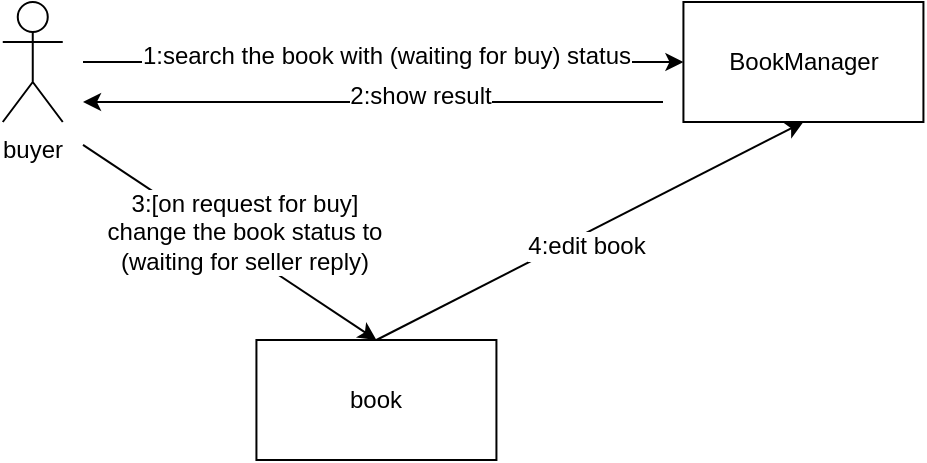 <mxfile version="10.6.8" type="github"><diagram id="P_jgdUaZR1RVqcQm-a9g" name="Page-1"><mxGraphModel dx="293" dy="649" grid="1" gridSize="10" guides="1" tooltips="1" connect="1" arrows="1" fold="1" page="1" pageScale="1" pageWidth="850" pageHeight="1100" math="0" shadow="0"><root><mxCell id="0"/><mxCell id="1" parent="0"/><mxCell id="yPxRDNc3nodhR7YGVQ9P-1" value="buyer" style="shape=umlActor;verticalLabelPosition=bottom;labelBackgroundColor=#ffffff;verticalAlign=top;html=1;outlineConnect=0;" parent="1" vertex="1"><mxGeometry x="1044.381" y="229" width="30" height="60" as="geometry"/></mxCell><mxCell id="yPxRDNc3nodhR7YGVQ9P-5" value="book" style="rounded=0;whiteSpace=wrap;html=1;" parent="1" vertex="1"><mxGeometry x="1171.214" y="398" width="120" height="60" as="geometry"/></mxCell><mxCell id="yPxRDNc3nodhR7YGVQ9P-13" value="BookManager" style="rounded=0;whiteSpace=wrap;html=1;" parent="1" vertex="1"><mxGeometry x="1384.714" y="229" width="120" height="60" as="geometry"/></mxCell><mxCell id="yPxRDNc3nodhR7YGVQ9P-16" value="" style="endArrow=classic;html=1;entryX=0;entryY=0.5;entryDx=0;entryDy=0;" parent="1" target="yPxRDNc3nodhR7YGVQ9P-13" edge="1"><mxGeometry width="50" height="50" relative="1" as="geometry"><mxPoint x="1084.5" y="259" as="sourcePoint"/><mxPoint x="1375.214" y="538" as="targetPoint"/></mxGeometry></mxCell><mxCell id="yPxRDNc3nodhR7YGVQ9P-17" value="1:search the book with (waiting for buy)&amp;nbsp;status" style="text;html=1;resizable=0;points=[];align=center;verticalAlign=middle;labelBackgroundColor=#ffffff;" parent="yPxRDNc3nodhR7YGVQ9P-16" vertex="1" connectable="0"><mxGeometry x="-0.118" y="5" relative="1" as="geometry"><mxPoint x="19" y="1.5" as="offset"/></mxGeometry></mxCell><mxCell id="yPxRDNc3nodhR7YGVQ9P-18" value="" style="endArrow=classic;html=1;" parent="1" edge="1"><mxGeometry width="50" height="50" relative="1" as="geometry"><mxPoint x="1374.5" y="279" as="sourcePoint"/><mxPoint x="1084.5" y="279" as="targetPoint"/></mxGeometry></mxCell><mxCell id="yPxRDNc3nodhR7YGVQ9P-19" value="2:show result" style="text;html=1;resizable=0;points=[];align=center;verticalAlign=middle;labelBackgroundColor=#ffffff;" parent="yPxRDNc3nodhR7YGVQ9P-18" vertex="1" connectable="0"><mxGeometry x="-0.118" y="5" relative="1" as="geometry"><mxPoint x="6" y="-8" as="offset"/></mxGeometry></mxCell><mxCell id="yPxRDNc3nodhR7YGVQ9P-28" value="" style="endArrow=classic;html=1;entryX=0.5;entryY=0;entryDx=0;entryDy=0;" parent="1" target="yPxRDNc3nodhR7YGVQ9P-5" edge="1"><mxGeometry width="50" height="50" relative="1" as="geometry"><mxPoint x="1084.5" y="300.429" as="sourcePoint"/><mxPoint x="1183.214" y="708" as="targetPoint"/></mxGeometry></mxCell><mxCell id="yPxRDNc3nodhR7YGVQ9P-29" value="3:[on request for buy]&lt;br&gt;change the book status to&lt;br&gt;(waiting for seller reply)&lt;br&gt;" style="text;html=1;resizable=0;points=[];align=center;verticalAlign=middle;labelBackgroundColor=#ffffff;" parent="yPxRDNc3nodhR7YGVQ9P-28" vertex="1" connectable="0"><mxGeometry x="-0.118" y="5" relative="1" as="geometry"><mxPoint x="12.5" y="5" as="offset"/></mxGeometry></mxCell><mxCell id="yPxRDNc3nodhR7YGVQ9P-30" value="" style="endArrow=classic;html=1;entryX=0.5;entryY=1;entryDx=0;entryDy=0;exitX=0.5;exitY=0;exitDx=0;exitDy=0;" parent="1" target="yPxRDNc3nodhR7YGVQ9P-13" edge="1" source="yPxRDNc3nodhR7YGVQ9P-5"><mxGeometry width="50" height="50" relative="1" as="geometry"><mxPoint x="1238.714" y="723.5" as="sourcePoint"/><mxPoint x="1414.714" y="723.5" as="targetPoint"/></mxGeometry></mxCell><mxCell id="yPxRDNc3nodhR7YGVQ9P-31" value="4:edit book&lt;br&gt;" style="text;html=1;resizable=0;points=[];align=center;verticalAlign=middle;labelBackgroundColor=#ffffff;" parent="yPxRDNc3nodhR7YGVQ9P-30" vertex="1" connectable="0"><mxGeometry x="-0.118" y="5" relative="1" as="geometry"><mxPoint x="12.5" y="5" as="offset"/></mxGeometry></mxCell></root></mxGraphModel></diagram></mxfile>